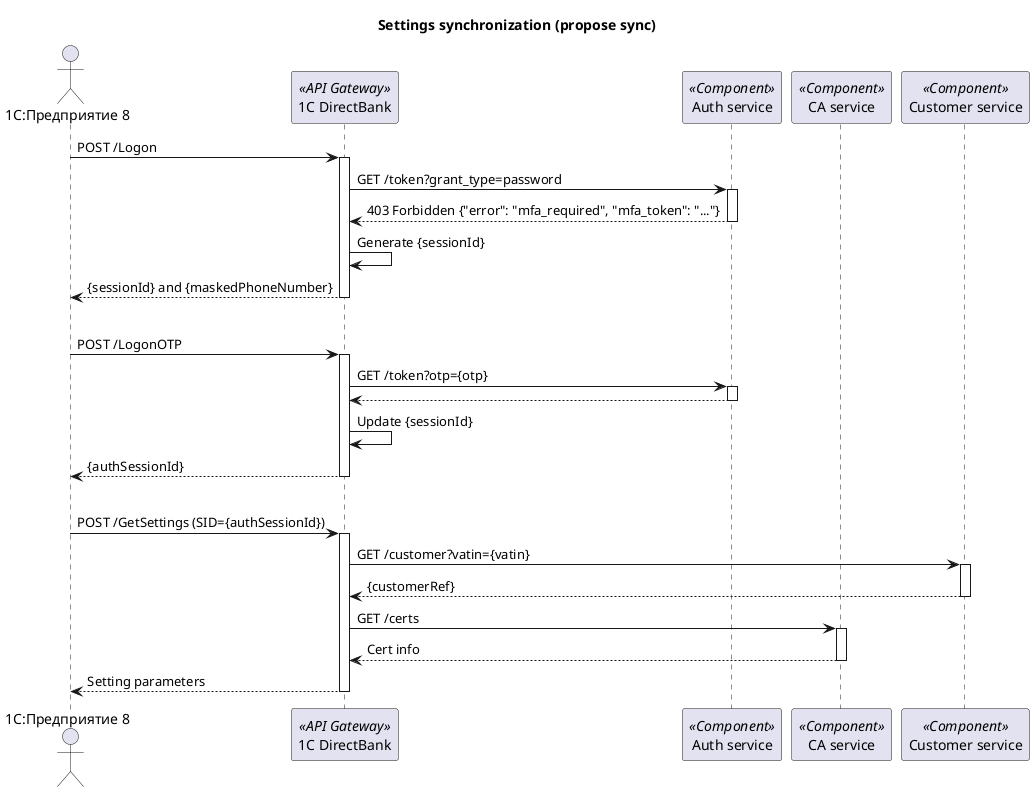 @startuml 1c-directbank-proposal-sync-sequence

actor "1C:Предприятие 8" as 1CERP
participant "1C DirectBank" as 1CDirect <<API Gateway>>
participant "Auth service" as AutheService <<Component>>
participant "CA service" as CAService <<Component>>
participant "Customer service" as CustomerService <<Component>>

title Settings synchronization (propose sync)

1CERP -> 1CDirect: POST /Logon
activate 1CDirect

1CDirect -> AutheService: GET /token?grant_type=password
activate AutheService
return 403 Forbidden {"error": "mfa_required", "mfa_token": "..."}

1CDirect -> 1CDirect: Generate {sessionId}
return {sessionId} and {maskedPhoneNumber}

|||

1CERP -> 1CDirect: POST /LogonOTP
activate 1CDirect

1CDirect -> AutheService: GET /token?otp={otp}
activate AutheService

return

1CDirect -> 1CDirect: Update {sessionId}

return {authSessionId}

|||

1CERP -> 1CDirect: POST /GetSettings (SID={authSessionId})
activate 1CDirect

1CDirect -> CustomerService: GET /customer?vatin={vatin}
activate CustomerService

return {customerRef}

1CDirect -> CAService: GET /certs
activate CAService

return Cert info

return Setting parameters 

@enduml



@startuml 1c-directbank-proposal-cryptopro-cert-auth-sequence

actor "1C:Предприятие 8" as 1CERP
participant "1C DirectBank" as 1CDirect <<API Gateway>>
participant "Auth service" as AutheService <<Component>>
participant "CA service" as CAService <<Component>>

title Authentication by certificate (propose auth)

1CERP -> 1CDirect: POST /LogonCert
activate 1CDirect

1CDirect -> AutheService: POST /token?grant_type=certificate
activate AutheService

AutheService -> CAService: GET /certs?serial_number={serial_number}
activate CAService

return Certificate {status}, {public_key} and {user_id}

AutheService -> AutheService: Create client session

AutheService -> AutheService: Generate JWT {access_token}

AutheService -> AutheService: Encrypt {access_token} to {encrypted_access_token}

return {encrypted_access_token}

return EncryptedSID={encrypted_access_token}

|||

1CERP -> 1CDirect: Request with SID={access_token}
activate 1CDirect

1CDirect -> 1CDirect: Check {iat} and {exp}
1CDirect -> 1CDirect: Authorize request by verify signature

return Response something

@enduml